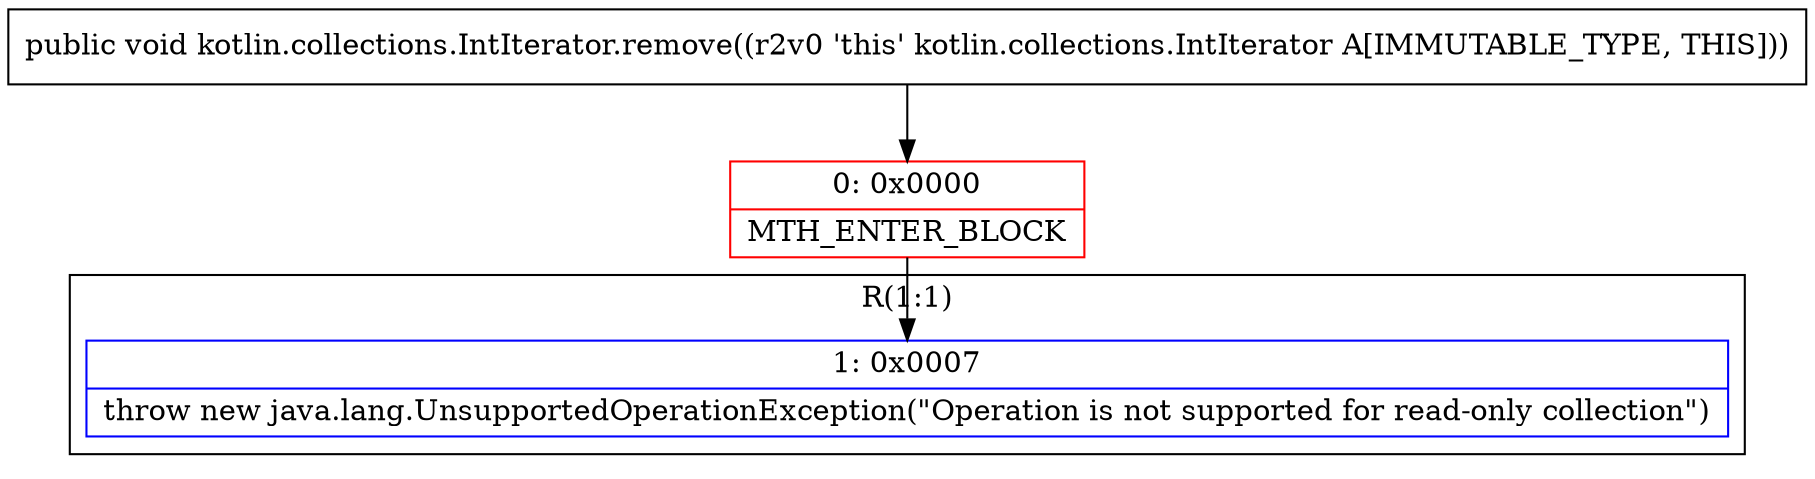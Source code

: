 digraph "CFG forkotlin.collections.IntIterator.remove()V" {
subgraph cluster_Region_1982711765 {
label = "R(1:1)";
node [shape=record,color=blue];
Node_1 [shape=record,label="{1\:\ 0x0007|throw new java.lang.UnsupportedOperationException(\"Operation is not supported for read\-only collection\")\l}"];
}
Node_0 [shape=record,color=red,label="{0\:\ 0x0000|MTH_ENTER_BLOCK\l}"];
MethodNode[shape=record,label="{public void kotlin.collections.IntIterator.remove((r2v0 'this' kotlin.collections.IntIterator A[IMMUTABLE_TYPE, THIS])) }"];
MethodNode -> Node_0;
Node_0 -> Node_1;
}


